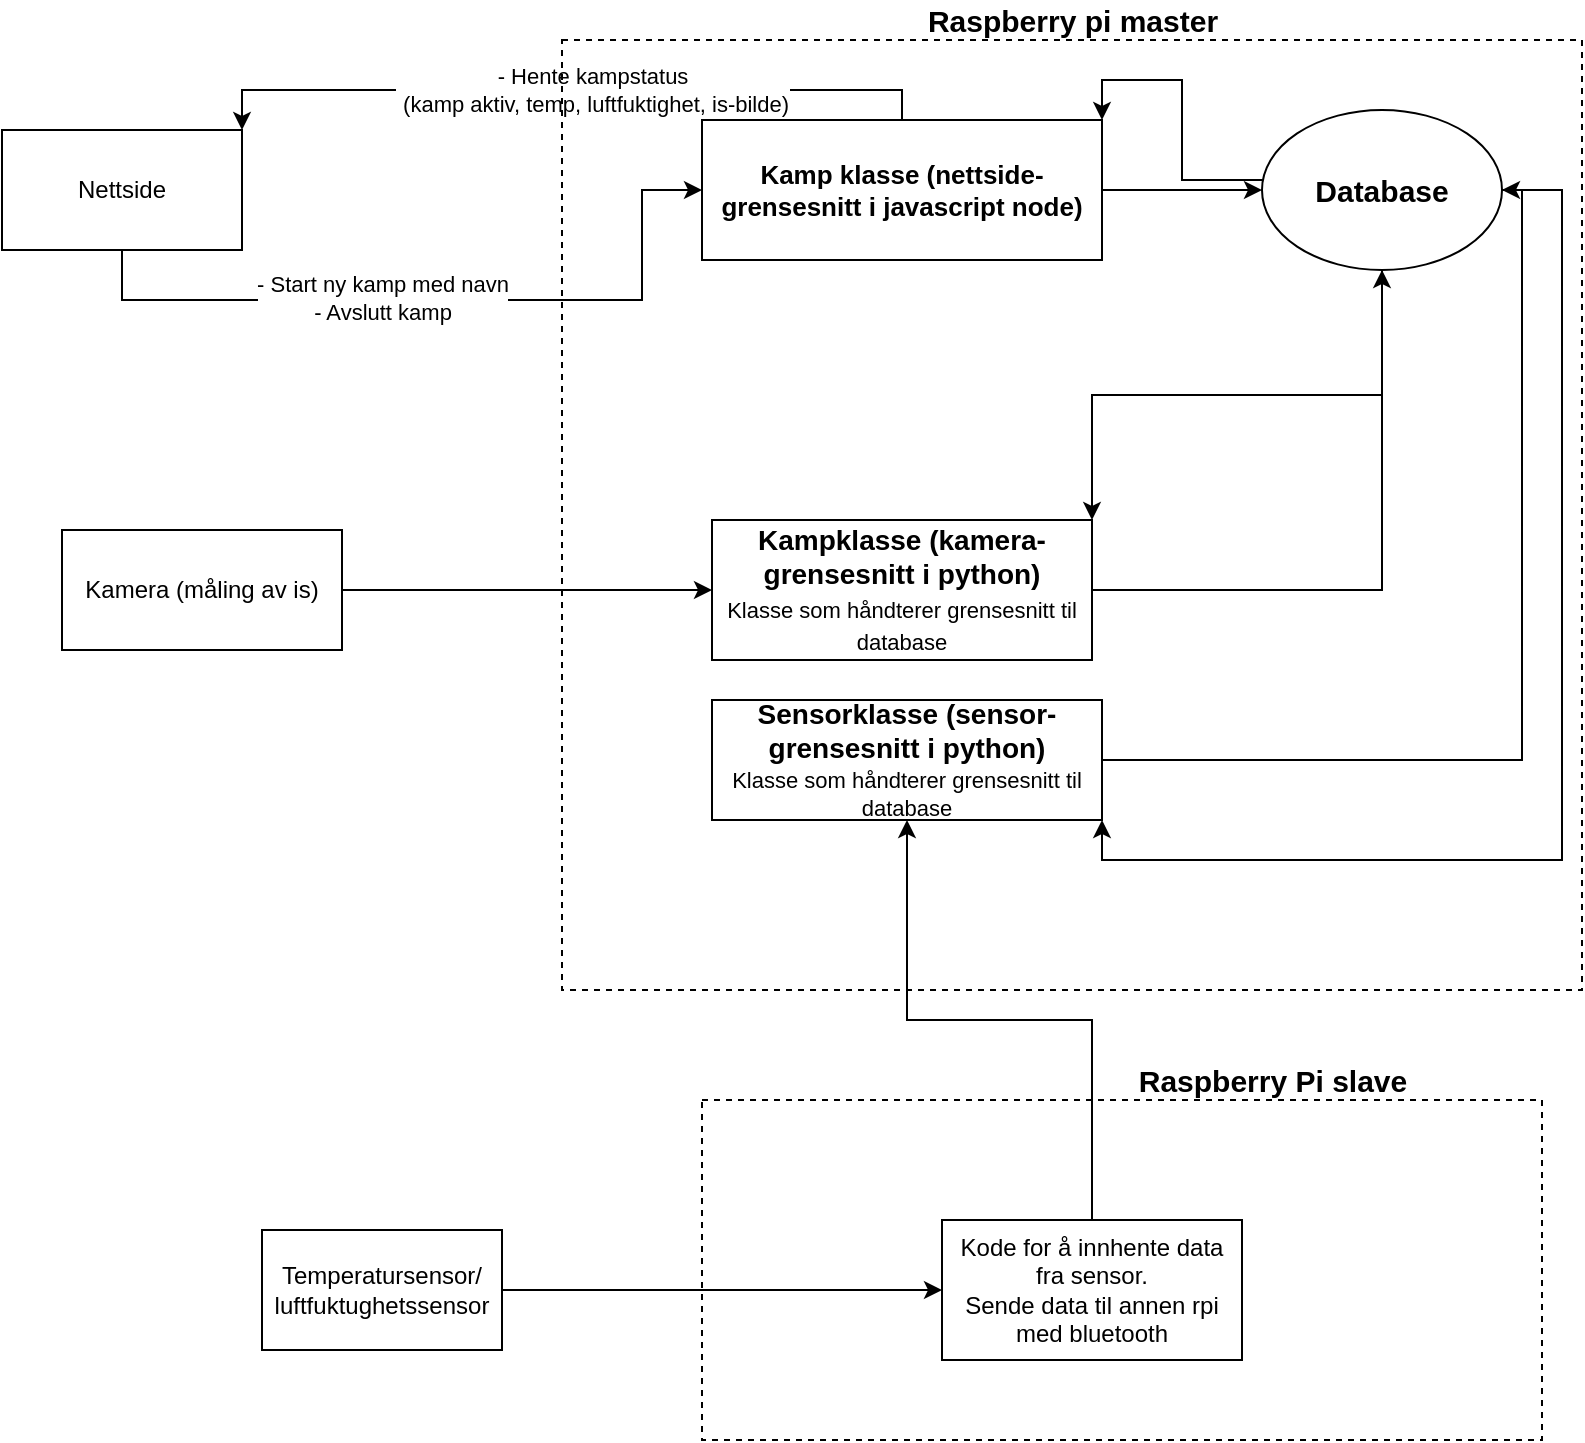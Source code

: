 <mxfile version="14.4.3" type="github">
  <diagram id="ANweIr6_wBm_h67aYKLZ" name="Page-1">
    <mxGraphModel dx="1146" dy="800" grid="1" gridSize="10" guides="1" tooltips="1" connect="1" arrows="1" fold="1" page="1" pageScale="1" pageWidth="827" pageHeight="1169" math="0" shadow="0">
      <root>
        <mxCell id="0" />
        <mxCell id="1" parent="0" />
        <mxCell id="nrkVSU_FDHu-kxWal9PK-6" style="edgeStyle=orthogonalEdgeStyle;rounded=0;orthogonalLoop=1;jettySize=auto;html=1;entryX=1;entryY=0;entryDx=0;entryDy=0;" edge="1" parent="1" source="nrkVSU_FDHu-kxWal9PK-1" target="nrkVSU_FDHu-kxWal9PK-2">
          <mxGeometry relative="1" as="geometry">
            <Array as="points">
              <mxPoint x="470" y="145" />
              <mxPoint x="140" y="145" />
            </Array>
          </mxGeometry>
        </mxCell>
        <mxCell id="nrkVSU_FDHu-kxWal9PK-7" value="- Hente kampstatus&lt;br&gt;&amp;nbsp;(kamp aktiv, temp, luftfuktighet, is-bilde)" style="edgeLabel;html=1;align=center;verticalAlign=middle;resizable=0;points=[];" vertex="1" connectable="0" parent="nrkVSU_FDHu-kxWal9PK-6">
          <mxGeometry x="-0.069" relative="1" as="geometry">
            <mxPoint as="offset" />
          </mxGeometry>
        </mxCell>
        <mxCell id="nrkVSU_FDHu-kxWal9PK-10" style="edgeStyle=orthogonalEdgeStyle;rounded=0;orthogonalLoop=1;jettySize=auto;html=1;entryX=0;entryY=0.5;entryDx=0;entryDy=0;" edge="1" parent="1" source="nrkVSU_FDHu-kxWal9PK-1" target="nrkVSU_FDHu-kxWal9PK-8">
          <mxGeometry relative="1" as="geometry" />
        </mxCell>
        <mxCell id="nrkVSU_FDHu-kxWal9PK-1" value="&lt;b&gt;&lt;font style=&quot;font-size: 13px&quot;&gt;Kamp klasse (nettside-grensesnitt i javascript node)&lt;/font&gt;&lt;/b&gt;" style="rounded=0;whiteSpace=wrap;html=1;" vertex="1" parent="1">
          <mxGeometry x="370" y="160" width="200" height="70" as="geometry" />
        </mxCell>
        <mxCell id="nrkVSU_FDHu-kxWal9PK-3" style="edgeStyle=orthogonalEdgeStyle;rounded=0;orthogonalLoop=1;jettySize=auto;html=1;entryX=0;entryY=0.5;entryDx=0;entryDy=0;" edge="1" parent="1" source="nrkVSU_FDHu-kxWal9PK-2" target="nrkVSU_FDHu-kxWal9PK-1">
          <mxGeometry relative="1" as="geometry">
            <Array as="points">
              <mxPoint x="80" y="250" />
              <mxPoint x="340" y="250" />
              <mxPoint x="340" y="195" />
            </Array>
          </mxGeometry>
        </mxCell>
        <mxCell id="nrkVSU_FDHu-kxWal9PK-4" value="- Start ny kamp med navn&lt;br&gt;- Avslutt kamp" style="edgeLabel;html=1;align=center;verticalAlign=middle;resizable=0;points=[];" vertex="1" connectable="0" parent="nrkVSU_FDHu-kxWal9PK-3">
          <mxGeometry x="-0.165" y="1" relative="1" as="geometry">
            <mxPoint as="offset" />
          </mxGeometry>
        </mxCell>
        <mxCell id="nrkVSU_FDHu-kxWal9PK-2" value="Nettside" style="whiteSpace=wrap;html=1;" vertex="1" parent="1">
          <mxGeometry x="20" y="165" width="120" height="60" as="geometry" />
        </mxCell>
        <mxCell id="nrkVSU_FDHu-kxWal9PK-11" style="edgeStyle=orthogonalEdgeStyle;rounded=0;orthogonalLoop=1;jettySize=auto;html=1;entryX=1;entryY=0;entryDx=0;entryDy=0;" edge="1" parent="1" source="nrkVSU_FDHu-kxWal9PK-8" target="nrkVSU_FDHu-kxWal9PK-1">
          <mxGeometry relative="1" as="geometry">
            <Array as="points">
              <mxPoint x="610" y="190" />
              <mxPoint x="610" y="140" />
              <mxPoint x="570" y="140" />
            </Array>
          </mxGeometry>
        </mxCell>
        <mxCell id="nrkVSU_FDHu-kxWal9PK-16" style="edgeStyle=orthogonalEdgeStyle;rounded=0;orthogonalLoop=1;jettySize=auto;html=1;exitX=0.5;exitY=1;exitDx=0;exitDy=0;entryX=1;entryY=0;entryDx=0;entryDy=0;" edge="1" parent="1" source="nrkVSU_FDHu-kxWal9PK-8" target="nrkVSU_FDHu-kxWal9PK-13">
          <mxGeometry relative="1" as="geometry" />
        </mxCell>
        <mxCell id="nrkVSU_FDHu-kxWal9PK-29" style="edgeStyle=orthogonalEdgeStyle;rounded=0;orthogonalLoop=1;jettySize=auto;html=1;entryX=1;entryY=1;entryDx=0;entryDy=0;" edge="1" parent="1" source="nrkVSU_FDHu-kxWal9PK-8" target="nrkVSU_FDHu-kxWal9PK-26">
          <mxGeometry relative="1" as="geometry">
            <Array as="points">
              <mxPoint x="800" y="195" />
              <mxPoint x="800" y="530" />
              <mxPoint x="570" y="530" />
            </Array>
          </mxGeometry>
        </mxCell>
        <mxCell id="nrkVSU_FDHu-kxWal9PK-30" style="edgeStyle=orthogonalEdgeStyle;rounded=0;orthogonalLoop=1;jettySize=auto;html=1;exitX=1;exitY=0.5;exitDx=0;exitDy=0;" edge="1" parent="1" source="nrkVSU_FDHu-kxWal9PK-26" target="nrkVSU_FDHu-kxWal9PK-8">
          <mxGeometry relative="1" as="geometry">
            <Array as="points">
              <mxPoint x="780" y="480" />
              <mxPoint x="780" y="195" />
            </Array>
          </mxGeometry>
        </mxCell>
        <mxCell id="nrkVSU_FDHu-kxWal9PK-8" value="&lt;b&gt;&lt;font style=&quot;font-size: 15px&quot;&gt;Database&lt;/font&gt;&lt;/b&gt;" style="ellipse;whiteSpace=wrap;html=1;" vertex="1" parent="1">
          <mxGeometry x="650" y="155" width="120" height="80" as="geometry" />
        </mxCell>
        <mxCell id="nrkVSU_FDHu-kxWal9PK-15" style="edgeStyle=orthogonalEdgeStyle;rounded=0;orthogonalLoop=1;jettySize=auto;html=1;entryX=0.5;entryY=1;entryDx=0;entryDy=0;" edge="1" parent="1" source="nrkVSU_FDHu-kxWal9PK-13" target="nrkVSU_FDHu-kxWal9PK-8">
          <mxGeometry relative="1" as="geometry" />
        </mxCell>
        <mxCell id="nrkVSU_FDHu-kxWal9PK-13" value="&lt;font style=&quot;font-size: 14px&quot;&gt;&lt;b&gt;Kampklasse (kamera-grensesnitt i python)&lt;br&gt;&lt;/b&gt;&lt;span style=&quot;font-size: 11px&quot;&gt;Klasse som håndterer grensesnitt til database&lt;/span&gt;&lt;b&gt;&lt;br&gt;&lt;/b&gt;&lt;/font&gt;" style="rounded=0;whiteSpace=wrap;html=1;" vertex="1" parent="1">
          <mxGeometry x="375" y="360" width="190" height="70" as="geometry" />
        </mxCell>
        <mxCell id="nrkVSU_FDHu-kxWal9PK-17" value="" style="rounded=0;whiteSpace=wrap;html=1;dashed=1;fillColor=none;" vertex="1" parent="1">
          <mxGeometry x="300" y="120" width="510" height="475" as="geometry" />
        </mxCell>
        <mxCell id="nrkVSU_FDHu-kxWal9PK-18" value="&lt;b&gt;&lt;font style=&quot;font-size: 15px&quot;&gt;Raspberry pi master&lt;/font&gt;&lt;/b&gt;" style="text;html=1;align=center;verticalAlign=middle;resizable=0;points=[];autosize=1;" vertex="1" parent="1">
          <mxGeometry x="475" y="100" width="160" height="20" as="geometry" />
        </mxCell>
        <mxCell id="nrkVSU_FDHu-kxWal9PK-19" value="" style="rounded=0;whiteSpace=wrap;html=1;dashed=1;fillColor=none;" vertex="1" parent="1">
          <mxGeometry x="370" y="650" width="420" height="170" as="geometry" />
        </mxCell>
        <mxCell id="nrkVSU_FDHu-kxWal9PK-21" style="edgeStyle=orthogonalEdgeStyle;rounded=0;orthogonalLoop=1;jettySize=auto;html=1;entryX=0;entryY=0.5;entryDx=0;entryDy=0;" edge="1" parent="1" source="nrkVSU_FDHu-kxWal9PK-20" target="nrkVSU_FDHu-kxWal9PK-13">
          <mxGeometry relative="1" as="geometry" />
        </mxCell>
        <mxCell id="nrkVSU_FDHu-kxWal9PK-20" value="Kamera (måling av is)" style="rounded=0;whiteSpace=wrap;html=1;" vertex="1" parent="1">
          <mxGeometry x="50" y="365" width="140" height="60" as="geometry" />
        </mxCell>
        <mxCell id="nrkVSU_FDHu-kxWal9PK-22" value="&lt;b&gt;&lt;font&gt;&lt;span style=&quot;font-size: 15px&quot;&gt;Raspberry&amp;nbsp;Pi slave&lt;br&gt;&lt;/span&gt;&lt;/font&gt;&lt;/b&gt;" style="text;html=1;align=center;verticalAlign=middle;resizable=0;points=[];autosize=1;" vertex="1" parent="1">
          <mxGeometry x="580" y="630" width="150" height="20" as="geometry" />
        </mxCell>
        <mxCell id="nrkVSU_FDHu-kxWal9PK-25" style="edgeStyle=orthogonalEdgeStyle;rounded=0;orthogonalLoop=1;jettySize=auto;html=1;entryX=0;entryY=0.5;entryDx=0;entryDy=0;" edge="1" parent="1" source="nrkVSU_FDHu-kxWal9PK-23" target="nrkVSU_FDHu-kxWal9PK-24">
          <mxGeometry relative="1" as="geometry" />
        </mxCell>
        <mxCell id="nrkVSU_FDHu-kxWal9PK-23" value="Temperatursensor/ luftfuktughetssensor" style="rounded=0;whiteSpace=wrap;html=1;" vertex="1" parent="1">
          <mxGeometry x="150" y="715" width="120" height="60" as="geometry" />
        </mxCell>
        <mxCell id="nrkVSU_FDHu-kxWal9PK-31" style="edgeStyle=orthogonalEdgeStyle;rounded=0;orthogonalLoop=1;jettySize=auto;html=1;entryX=0.5;entryY=1;entryDx=0;entryDy=0;" edge="1" parent="1" source="nrkVSU_FDHu-kxWal9PK-24" target="nrkVSU_FDHu-kxWal9PK-26">
          <mxGeometry relative="1" as="geometry" />
        </mxCell>
        <mxCell id="nrkVSU_FDHu-kxWal9PK-24" value="Kode for å innhente data fra sensor.&lt;br&gt;Sende data til annen rpi med bluetooth" style="rounded=0;whiteSpace=wrap;html=1;fillColor=none;" vertex="1" parent="1">
          <mxGeometry x="490" y="710" width="150" height="70" as="geometry" />
        </mxCell>
        <mxCell id="nrkVSU_FDHu-kxWal9PK-26" value="&lt;font&gt;&lt;span style=&quot;font-weight: bold ; font-size: 14px&quot;&gt;Sensorklasse (sensor-grensesnitt i python)&lt;/span&gt;&lt;br&gt;&lt;font style=&quot;font-size: 11px&quot;&gt;Klasse som håndterer grensesnitt til database&lt;/font&gt;&lt;br&gt;&lt;/font&gt;" style="rounded=0;whiteSpace=wrap;html=1;fillColor=none;" vertex="1" parent="1">
          <mxGeometry x="375" y="450" width="195" height="60" as="geometry" />
        </mxCell>
      </root>
    </mxGraphModel>
  </diagram>
</mxfile>
